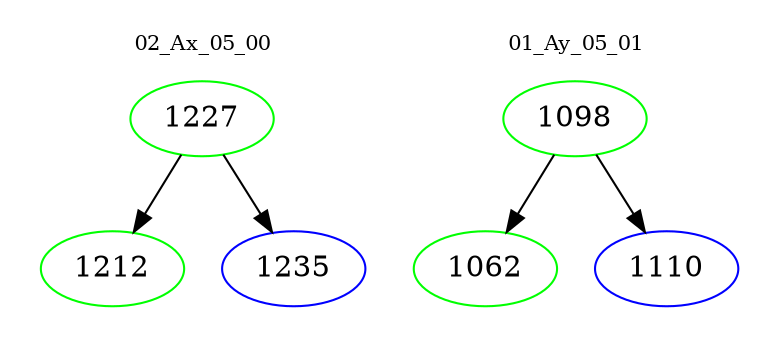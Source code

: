 digraph{
subgraph cluster_0 {
color = white
label = "02_Ax_05_00";
fontsize=10;
T0_1227 [label="1227", color="green"]
T0_1227 -> T0_1212 [color="black"]
T0_1212 [label="1212", color="green"]
T0_1227 -> T0_1235 [color="black"]
T0_1235 [label="1235", color="blue"]
}
subgraph cluster_1 {
color = white
label = "01_Ay_05_01";
fontsize=10;
T1_1098 [label="1098", color="green"]
T1_1098 -> T1_1062 [color="black"]
T1_1062 [label="1062", color="green"]
T1_1098 -> T1_1110 [color="black"]
T1_1110 [label="1110", color="blue"]
}
}
